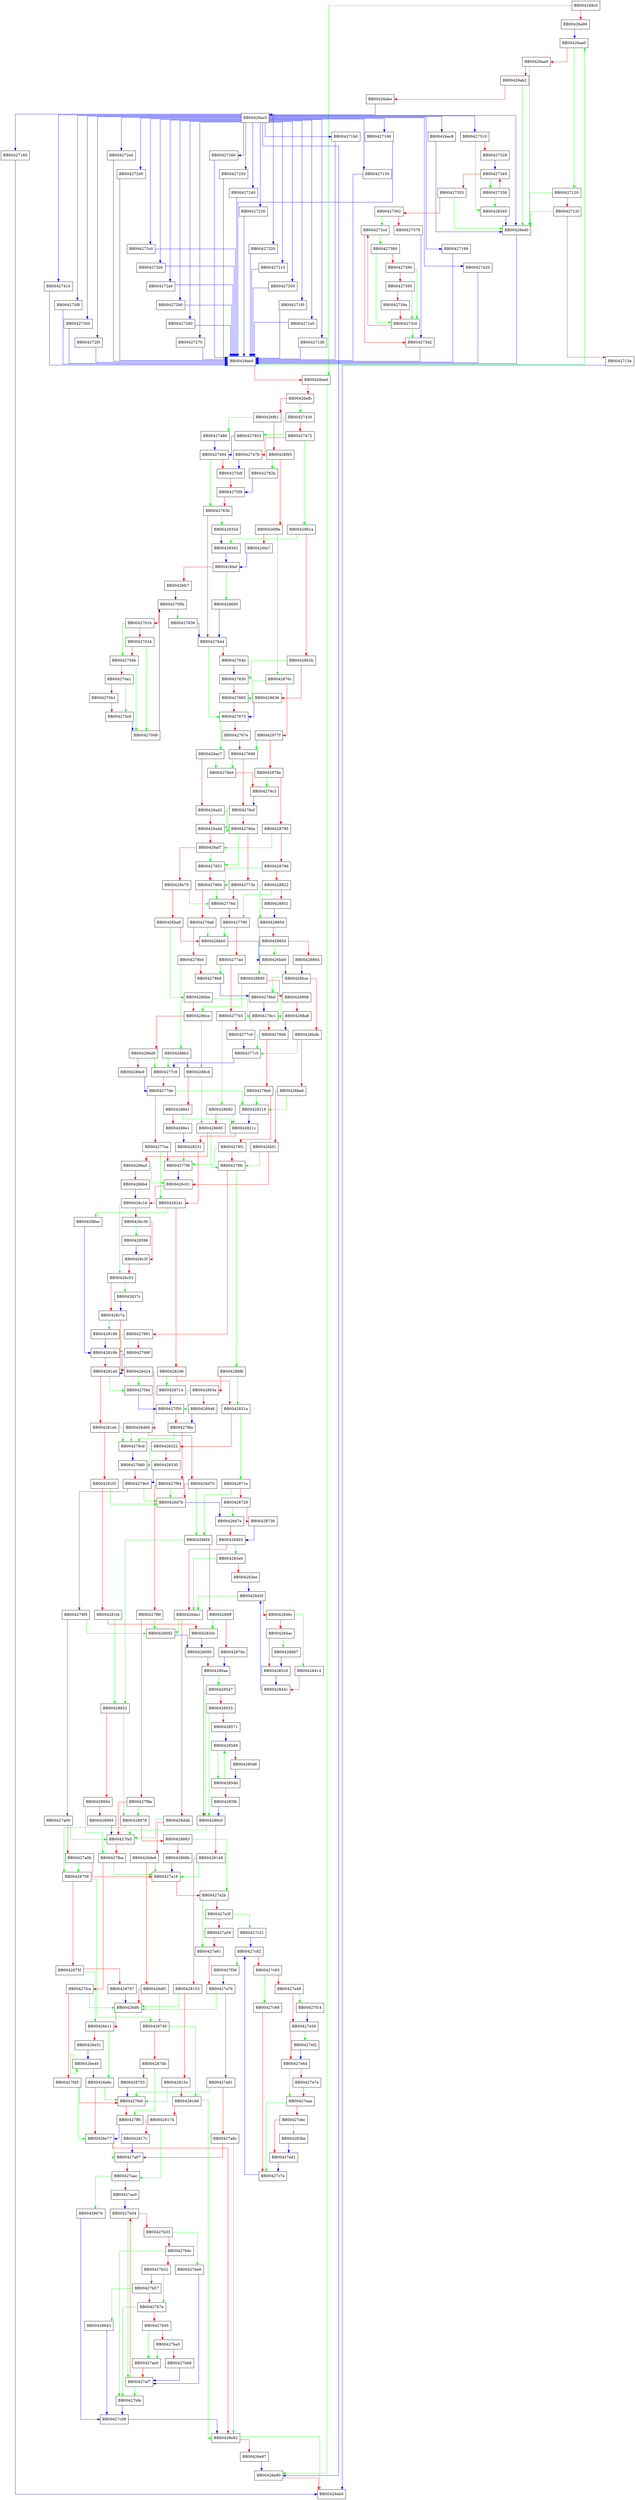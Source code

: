 digraph list_main {
  node [shape="box"];
  graph [splines=ortho];
  BB004269c0 -> BB00426eed [color="green"];
  BB004269c0 -> BB00426a96 [color="red"];
  BB00426a96 -> BB00426aa0 [color="blue"];
  BB00426aa0 -> BB00427120 [color="green"];
  BB00426aa0 -> BB00426aa9 [color="red"];
  BB00426aa9 -> BB00426ed0 [color="green"];
  BB00426aa9 -> BB00426ab2 [color="red"];
  BB00426ab2 -> BB00426ed0 [color="green"];
  BB00426ab2 -> BB00426abe [color="red"];
  BB00426abe -> BB00426ac5 [color="blue"];
  BB00426ac5 -> BB00426e90 [color="blue"];
  BB00426ac5 -> BB00426ed0 [color="blue"];
  BB00426ac5 -> BB00427180 [color="blue"];
  BB00426ac5 -> BB00427150 [color="blue"];
  BB00426ac5 -> BB00427168 [color="blue"];
  BB00426ac5 -> BB00426ec8 [color="blue"];
  BB00426ac5 -> BB00427420 [color="blue"];
  BB00426ac5 -> BB00427410 [color="blue"];
  BB00426ac5 -> BB004273f8 [color="blue"];
  BB00426ac5 -> BB00427310 [color="blue"];
  BB00426ac5 -> BB00427300 [color="blue"];
  BB00426ac5 -> BB004272f0 [color="blue"];
  BB00426ac5 -> BB004272e0 [color="blue"];
  BB00426ac5 -> BB004272d0 [color="blue"];
  BB00426ac5 -> BB004272c0 [color="blue"];
  BB00426ac5 -> BB004272b0 [color="blue"];
  BB00426ac5 -> BB004272a0 [color="blue"];
  BB00426ac5 -> BB00427290 [color="blue"];
  BB00426ac5 -> BB00427280 [color="blue"];
  BB00426ac5 -> BB00427270 [color="blue"];
  BB00426ac5 -> BB00427260 [color="blue"];
  BB00426ac5 -> BB00427250 [color="blue"];
  BB00426ac5 -> BB00427240 [color="blue"];
  BB00426ac5 -> BB00427230 [color="blue"];
  BB00426ac5 -> BB00427220 [color="blue"];
  BB00426ac5 -> BB00427210 [color="blue"];
  BB00426ac5 -> BB00427200 [color="blue"];
  BB00426ac5 -> BB004271f0 [color="blue"];
  BB00426ac5 -> BB004271e0 [color="blue"];
  BB00426ac5 -> BB004271d0 [color="blue"];
  BB00426ac5 -> BB004271b0 [color="blue"];
  BB00426ac5 -> BB00427198 [color="blue"];
  BB00426ac7 -> BB004279a9 [color="green"];
  BB00426ac7 -> BB00426ad2 [color="red"];
  BB00426ad2 -> BB004276ba [color="green"];
  BB00426ad2 -> BB00426add [color="red"];
  BB00426add -> BB00426af7 [color="red"];
  BB00426af7 -> BB00427851 [color="green"];
  BB00426af7 -> BB00426b79 [color="red"];
  BB00426b79 -> BB0042776d [color="green"];
  BB00426b79 -> BB00426ba8 [color="red"];
  BB00426ba8 -> BB004286be [color="green"];
  BB00426ba8 -> BB00426bb0 [color="red"];
  BB00426bb0 -> BB00426bb9 [color="blue"];
  BB00426bb9 -> BB00426bce [color="red"];
  BB00426bce -> BB004278bd [color="green"];
  BB00426bce -> BB00426bdb [color="red"];
  BB00426bdb -> BB004277c5 [color="green"];
  BB00426bdb -> BB00426be6 [color="red"];
  BB00426be6 -> BB00428218 [color="green"];
  BB00426be6 -> BB00426bf1 [color="red"];
  BB00426bf1 -> BB004278fc [color="green"];
  BB00426bf1 -> BB00426c01 [color="red"];
  BB00426c01 -> BB00426c16 [color="red"];
  BB00426c16 -> BB00426c53 [color="green"];
  BB00426c16 -> BB00426c36 [color="red"];
  BB00426c36 -> BB00428396 [color="green"];
  BB00426c36 -> BB00426c3f [color="red"];
  BB00426c3f -> BB00426c53 [color="red"];
  BB00426c53 -> BB0042837c [color="green"];
  BB00426c53 -> BB00426c7a [color="red"];
  BB00426c7a -> BB00428188 [color="green"];
  BB00426c7a -> BB00426d24 [color="red"];
  BB00426d24 -> BB00427f4d [color="green"];
  BB00426d24 -> BB00426d68 [color="red"];
  BB00426d68 -> BB004279cd [color="green"];
  BB00426d68 -> BB00426d70 [color="red"];
  BB00426d70 -> BB004286f4 [color="green"];
  BB00426d70 -> BB00426d7b [color="red"];
  BB00426d7b -> BB00426d7e [color="blue"];
  BB00426d7e -> BB00426d93 [color="red"];
  BB00426d93 -> BB004283e0 [color="green"];
  BB00426d93 -> BB00426da1 [color="red"];
  BB00426da1 -> BB00428092 [color="green"];
  BB00426da1 -> BB00426ddb [color="red"];
  BB00426ddb -> BB00427fa5 [color="green"];
  BB00426ddb -> BB00426de6 [color="red"];
  BB00426de6 -> BB00427a16 [color="green"];
  BB00426de6 -> BB00426df1 [color="red"];
  BB00426df1 -> BB00428740 [color="green"];
  BB00426df1 -> BB00426dfc [color="red"];
  BB00426dfc -> BB00426e11 [color="red"];
  BB00426e11 -> BB00426e6c [color="green"];
  BB00426e11 -> BB00426e31 [color="red"];
  BB00426e31 -> BB00426e40 [color="blue"];
  BB00426e40 -> BB00426e40 [color="green"];
  BB00426e40 -> BB00426e6c [color="red"];
  BB00426e6c -> BB00427fe0 [color="green"];
  BB00426e6c -> BB00426e77 [color="red"];
  BB00426e77 -> BB00427a97 [color="green"];
  BB00426e77 -> BB00426e82 [color="red"];
  BB00426e82 -> BB00426eb0 [color="green"];
  BB00426e82 -> BB00426e87 [color="red"];
  BB00426e87 -> BB00426e90 [color="blue"];
  BB00426e90 -> BB00426eb0 [color="red"];
  BB00426ec8 -> BB00426ed0 [color="blue"];
  BB00426ed0 -> BB00426ee0 [color="blue"];
  BB00426ee0 -> BB00426aa0 [color="green"];
  BB00426ee0 -> BB00426eed [color="red"];
  BB00426eed -> BB00426e90 [color="green"];
  BB00426eed -> BB00426efb [color="red"];
  BB00426efb -> BB00427430 [color="green"];
  BB00426efb -> BB00426f61 [color="red"];
  BB00426f61 -> BB00427486 [color="green"];
  BB00426f61 -> BB00426f95 [color="red"];
  BB00426f95 -> BB0042782b [color="green"];
  BB00426f95 -> BB00426f9e [color="red"];
  BB00426f9e -> BB0042876c [color="green"];
  BB00426f9e -> BB00426fa7 [color="red"];
  BB00426fa7 -> BB00426faf [color="blue"];
  BB00426faf -> BB00428600 [color="green"];
  BB00426faf -> BB00426fc7 [color="red"];
  BB00426fc7 -> BB0042700b [color="blue"];
  BB00427008 -> BB0042700b [color="blue"];
  BB0042700b -> BB00427838 [color="green"];
  BB0042700b -> BB0042701b [color="red"];
  BB0042701b -> BB0042704b [color="green"];
  BB0042701b -> BB00427034 [color="red"];
  BB00427034 -> BB00427008 [color="green"];
  BB00427034 -> BB0042704b [color="red"];
  BB0042704b -> BB00427008 [color="green"];
  BB0042704b -> BB004270a1 [color="red"];
  BB004270a1 -> BB004270c6 [color="green"];
  BB004270a1 -> BB004270b1 [color="red"];
  BB004270b1 -> BB004270c6 [color="red"];
  BB004270c6 -> BB00427008 [color="blue"];
  BB00427120 -> BB00426ed0 [color="green"];
  BB00427120 -> BB0042712f [color="red"];
  BB0042712f -> BB00426ed0 [color="green"];
  BB0042712f -> BB0042713e [color="red"];
  BB0042713e -> BB00426eb0 [color="blue"];
  BB00427150 -> BB00426ee0 [color="blue"];
  BB00427168 -> BB00426ee0 [color="blue"];
  BB00427180 -> BB00426eb0 [color="blue"];
  BB00427198 -> BB00426ee0 [color="blue"];
  BB004271b0 -> BB00426ee0 [color="blue"];
  BB004271d0 -> BB00426ee0 [color="blue"];
  BB004271e0 -> BB00426ee0 [color="blue"];
  BB004271f0 -> BB00426ee0 [color="blue"];
  BB00427200 -> BB00426ee0 [color="blue"];
  BB00427210 -> BB00426ee0 [color="blue"];
  BB00427220 -> BB00426ee0 [color="blue"];
  BB00427230 -> BB00426ee0 [color="blue"];
  BB00427240 -> BB00426ee0 [color="blue"];
  BB00427250 -> BB00426ee0 [color="blue"];
  BB00427260 -> BB00426ee0 [color="blue"];
  BB00427270 -> BB00426ee0 [color="blue"];
  BB00427280 -> BB00426ee0 [color="blue"];
  BB00427290 -> BB00426ee0 [color="blue"];
  BB004272a0 -> BB00426ee0 [color="blue"];
  BB004272b0 -> BB00426ee0 [color="blue"];
  BB004272c0 -> BB00426ee0 [color="blue"];
  BB004272d0 -> BB00426ee0 [color="blue"];
  BB004272e0 -> BB00426ee0 [color="blue"];
  BB004272f0 -> BB00426ee0 [color="blue"];
  BB00427300 -> BB00426ee0 [color="blue"];
  BB00427310 -> BB00428340 [color="green"];
  BB00427310 -> BB00427328 [color="red"];
  BB00427328 -> BB00427349 [color="blue"];
  BB00427338 -> BB00428340 [color="green"];
  BB00427338 -> BB00427349 [color="red"];
  BB00427349 -> BB00427338 [color="green"];
  BB00427349 -> BB00427355 [color="red"];
  BB00427355 -> BB00426ed0 [color="green"];
  BB00427355 -> BB00427362 [color="red"];
  BB00427362 -> BB004273cd [color="green"];
  BB00427362 -> BB00427379 [color="red"];
  BB00427379 -> BB004273d2 [color="blue"];
  BB00427380 -> BB004273c0 [color="green"];
  BB00427380 -> BB00427390 [color="red"];
  BB00427390 -> BB004273c0 [color="green"];
  BB00427390 -> BB00427395 [color="red"];
  BB00427395 -> BB004273c0 [color="green"];
  BB00427395 -> BB0042739a [color="red"];
  BB0042739a -> BB004273c0 [color="red"];
  BB004273c0 -> BB004273d2 [color="green"];
  BB004273c0 -> BB004273cd [color="red"];
  BB004273cd -> BB00427380 [color="green"];
  BB004273cd -> BB004273d2 [color="red"];
  BB004273d2 -> BB00426ee0 [color="blue"];
  BB004273f8 -> BB00426ee0 [color="blue"];
  BB00427410 -> BB00426ee0 [color="blue"];
  BB00427420 -> BB00426ee0 [color="blue"];
  BB00427430 -> BB00427803 [color="green"];
  BB00427430 -> BB00427472 [color="red"];
  BB00427472 -> BB0042861a [color="green"];
  BB00427472 -> BB0042747b [color="red"];
  BB0042747b -> BB004275df [color="blue"];
  BB00427486 -> BB00427494 [color="blue"];
  BB00427494 -> BB0042763b [color="green"];
  BB00427494 -> BB004275df [color="red"];
  BB004275df -> BB004275f9 [color="red"];
  BB004275f9 -> BB0042763b [color="red"];
  BB0042763b -> BB0042835d [color="green"];
  BB0042763b -> BB00427644 [color="red"];
  BB00427644 -> BB00427673 [color="green"];
  BB00427644 -> BB0042764b [color="red"];
  BB0042764b -> BB00427650 [color="blue"];
  BB00427650 -> BB00427665 [color="red"];
  BB00427665 -> BB00427673 [color="red"];
  BB00427673 -> BB00426ac7 [color="green"];
  BB00427673 -> BB0042767e [color="red"];
  BB0042767e -> BB00427698 [color="red"];
  BB00427698 -> BB004279a9 [color="green"];
  BB00427698 -> BB004276af [color="red"];
  BB004276af -> BB00426add [color="green"];
  BB004276af -> BB004276ba [color="red"];
  BB004276ba -> BB00427851 [color="green"];
  BB004276ba -> BB0042773e [color="red"];
  BB0042773e -> BB00428859 [color="green"];
  BB0042773e -> BB0042776d [color="red"];
  BB0042776d -> BB00427790 [color="red"];
  BB00427790 -> BB00426bb0 [color="green"];
  BB00427790 -> BB004277ad [color="red"];
  BB004277ad -> BB004278b8 [color="green"];
  BB004277ad -> BB004277b5 [color="red"];
  BB004277b5 -> BB00428682 [color="green"];
  BB004277b5 -> BB004277c0 [color="red"];
  BB004277c0 -> BB004277c5 [color="blue"];
  BB004277c5 -> BB004277c9 [color="blue"];
  BB004277c9 -> BB004277de [color="red"];
  BB004277de -> BB00428218 [color="green"];
  BB004277de -> BB004277ee [color="red"];
  BB004277ee -> BB00428241 [color="green"];
  BB004277ee -> BB004277f9 [color="red"];
  BB004277f9 -> BB00426c01 [color="blue"];
  BB00427803 -> BB00427494 [color="blue"];
  BB0042782b -> BB004275f9 [color="blue"];
  BB00427838 -> BB00427644 [color="blue"];
  BB00427851 -> BB0042786b [color="red"];
  BB0042786b -> BB0042776d [color="green"];
  BB0042786b -> BB004278a8 [color="red"];
  BB004278a8 -> BB00426bb0 [color="green"];
  BB004278a8 -> BB004278b0 [color="red"];
  BB004278b0 -> BB004288b3 [color="green"];
  BB004278b0 -> BB004278b8 [color="red"];
  BB004278b8 -> BB004278bd [color="blue"];
  BB004278bd -> BB004278c1 [color="blue"];
  BB004278c1 -> BB004278d6 [color="red"];
  BB004278d6 -> BB004277c5 [color="green"];
  BB004278d6 -> BB004278e6 [color="red"];
  BB004278e6 -> BB00428218 [color="green"];
  BB004278e6 -> BB004278f1 [color="red"];
  BB004278f1 -> BB004277f9 [color="green"];
  BB004278f1 -> BB004278fc [color="red"];
  BB004278fc -> BB004288f6 [color="green"];
  BB004278fc -> BB00427991 [color="red"];
  BB00427991 -> BB0042818b [color="green"];
  BB00427991 -> BB0042799f [color="red"];
  BB0042799f -> BB004281a0 [color="blue"];
  BB004279a9 -> BB004279c3 [color="red"];
  BB004279c3 -> BB004276af [color="blue"];
  BB004279cd -> BB004279d0 [color="blue"];
  BB004279d0 -> BB004279e5 [color="red"];
  BB004279e5 -> BB00426d7b [color="green"];
  BB004279e5 -> BB004279f5 [color="red"];
  BB004279f5 -> BB00428092 [color="green"];
  BB004279f5 -> BB00427a00 [color="red"];
  BB00427a00 -> BB00427fa5 [color="green"];
  BB00427a00 -> BB00427a0b [color="red"];
  BB00427a0b -> BB00428758 [color="green"];
  BB00427a0b -> BB00427a16 [color="red"];
  BB00427a16 -> BB00427a2b [color="red"];
  BB00427a2b -> BB00427a61 [color="green"];
  BB00427a2b -> BB00427a3f [color="red"];
  BB00427a3f -> BB00427c21 [color="green"];
  BB00427a3f -> BB00427a59 [color="red"];
  BB00427a59 -> BB00427a61 [color="red"];
  BB00427a61 -> BB00427a76 [color="red"];
  BB00427a76 -> BB00426dfc [color="green"];
  BB00427a76 -> BB00427a81 [color="red"];
  BB00427a81 -> BB00427fe0 [color="green"];
  BB00427a81 -> BB00427a8c [color="red"];
  BB00427a8c -> BB00426e82 [color="green"];
  BB00427a8c -> BB00427a97 [color="red"];
  BB00427a97 -> BB00427aac [color="red"];
  BB00427aac -> BB0042867b [color="green"];
  BB00427aac -> BB00427ac0 [color="red"];
  BB00427ac0 -> BB00427b04 [color="blue"];
  BB00427ae0 -> BB00427af7 [color="red"];
  BB00427af7 -> BB00427bfe [color="green"];
  BB00427af7 -> BB00427b04 [color="red"];
  BB00427b04 -> BB00427af7 [color="green"];
  BB00427b04 -> BB00427b33 [color="red"];
  BB00427b33 -> BB00427be0 [color="green"];
  BB00427b33 -> BB00427b4c [color="red"];
  BB00427b4c -> BB00427bfe [color="green"];
  BB00427b4c -> BB00427b52 [color="red"];
  BB00427b52 -> BB00427b7e [color="green"];
  BB00427b52 -> BB00427b57 [color="red"];
  BB00427b57 -> BB00428643 [color="green"];
  BB00427b57 -> BB00427b7e [color="red"];
  BB00427b7e -> BB00427bfe [color="green"];
  BB00427b7e -> BB00427b95 [color="red"];
  BB00427b95 -> BB00427ae0 [color="green"];
  BB00427b95 -> BB00427ba5 [color="red"];
  BB00427ba5 -> BB00427ae0 [color="green"];
  BB00427ba5 -> BB00427bb8 [color="red"];
  BB00427bb8 -> BB00427af7 [color="blue"];
  BB00427be0 -> BB00427af7 [color="blue"];
  BB00427bfe -> BB00427c08 [color="blue"];
  BB00427c08 -> BB00426e82 [color="blue"];
  BB00427c21 -> BB00427c82 [color="blue"];
  BB00427c68 -> BB00427c7e [color="red"];
  BB00427c7e -> BB00427c82 [color="blue"];
  BB00427c82 -> BB00427f36 [color="green"];
  BB00427c82 -> BB00427c93 [color="red"];
  BB00427c93 -> BB00427c68 [color="green"];
  BB00427c93 -> BB00427e48 [color="red"];
  BB00427e48 -> BB00427f14 [color="green"];
  BB00427e48 -> BB00427e58 [color="red"];
  BB00427e58 -> BB00427ef2 [color="green"];
  BB00427e58 -> BB00427e6d [color="red"];
  BB00427e6d -> BB00427eae [color="green"];
  BB00427e6d -> BB00427e7e [color="red"];
  BB00427e7e -> BB00427eae [color="red"];
  BB00427eae -> BB00427c7e [color="green"];
  BB00427eae -> BB00427ebc [color="red"];
  BB00427ebc -> BB004283be [color="green"];
  BB00427ebc -> BB00427ed1 [color="red"];
  BB00427ed1 -> BB00427c7e [color="blue"];
  BB00427ef2 -> BB00427e6d [color="blue"];
  BB00427f14 -> BB00427e58 [color="blue"];
  BB00427f36 -> BB00427a76 [color="blue"];
  BB00427f4d -> BB00427f50 [color="blue"];
  BB00427f50 -> BB00427f6e [color="red"];
  BB00427f6e -> BB004279cd [color="green"];
  BB00427f6e -> BB00427f84 [color="red"];
  BB00427f84 -> BB00426d7b [color="green"];
  BB00427f84 -> BB00427f8f [color="red"];
  BB00427f8f -> BB00428092 [color="green"];
  BB00427f8f -> BB00427f9a [color="red"];
  BB00427f9a -> BB00428878 [color="green"];
  BB00427f9a -> BB00427fa5 [color="red"];
  BB00427fa5 -> BB00427fba [color="red"];
  BB00427fba -> BB00427a16 [color="green"];
  BB00427fba -> BB00427fca [color="red"];
  BB00427fca -> BB00426dfc [color="green"];
  BB00427fca -> BB00427fd5 [color="red"];
  BB00427fd5 -> BB00426e77 [color="green"];
  BB00427fd5 -> BB00427fe0 [color="red"];
  BB00427fe0 -> BB00427ff5 [color="red"];
  BB00427ff5 -> BB00426e77 [color="blue"];
  BB00428092 -> BB00428095 [color="blue"];
  BB00428095 -> BB004280aa [color="red"];
  BB004280aa -> BB00428547 [color="green"];
  BB004280aa -> BB004280c0 [color="red"];
  BB004280c0 -> BB00427fa5 [color="green"];
  BB004280c0 -> BB00428148 [color="red"];
  BB00428148 -> BB00427a16 [color="green"];
  BB00428148 -> BB00428153 [color="red"];
  BB00428153 -> BB00426dfc [color="green"];
  BB00428153 -> BB0042815e [color="red"];
  BB0042815e -> BB00427fe0 [color="green"];
  BB0042815e -> BB00428169 [color="red"];
  BB00428169 -> BB00426e82 [color="green"];
  BB00428169 -> BB00428174 [color="red"];
  BB00428174 -> BB00427aac [color="green"];
  BB00428174 -> BB0042817c [color="red"];
  BB0042817c -> BB00427a97 [color="blue"];
  BB00428188 -> BB0042818b [color="blue"];
  BB0042818b -> BB004281a0 [color="red"];
  BB004281a0 -> BB00427f4d [color="green"];
  BB004281a0 -> BB004281eb [color="red"];
  BB004281eb -> BB004279cd [color="green"];
  BB004281eb -> BB004281f3 [color="red"];
  BB004281f3 -> BB00426d7b [color="green"];
  BB004281f3 -> BB004281fe [color="red"];
  BB004281fe -> BB00428952 [color="green"];
  BB004281fe -> BB0042820c [color="red"];
  BB0042820c -> BB00428095 [color="blue"];
  BB00428218 -> BB0042821c [color="blue"];
  BB0042821c -> BB00428231 [color="red"];
  BB00428231 -> BB004277f9 [color="green"];
  BB00428231 -> BB00428241 [color="red"];
  BB00428241 -> BB004288ec [color="green"];
  BB00428241 -> BB004282d6 [color="red"];
  BB004282d6 -> BB00428714 [color="green"];
  BB004282d6 -> BB0042831a [color="red"];
  BB0042831a -> BB0042871e [color="green"];
  BB0042831a -> BB00428322 [color="red"];
  BB00428322 -> BB004279d0 [color="green"];
  BB00428322 -> BB00428330 [color="red"];
  BB00428330 -> BB004279e5 [color="blue"];
  BB00428340 -> BB00426ed0 [color="blue"];
  BB0042835d -> BB00428362 [color="blue"];
  BB00428362 -> BB00426faf [color="blue"];
  BB0042837c -> BB00426c7a [color="blue"];
  BB00428396 -> BB00426c3f [color="blue"];
  BB004283be -> BB00427ed1 [color="blue"];
  BB004283e0 -> BB00426da1 [color="green"];
  BB004283e0 -> BB004283ee [color="red"];
  BB004283ee -> BB0042845f [color="blue"];
  BB00428414 -> BB0042845c [color="red"];
  BB0042845c -> BB0042845f [color="blue"];
  BB0042845f -> BB00426da1 [color="green"];
  BB0042845f -> BB0042846c [color="red"];
  BB0042846c -> BB00428414 [color="green"];
  BB0042846c -> BB004284ac [color="red"];
  BB004284ac -> BB00428667 [color="green"];
  BB004284ac -> BB0042852d [color="red"];
  BB0042852d -> BB0042845c [color="blue"];
  BB00428547 -> BB004280c0 [color="green"];
  BB00428547 -> BB00428555 [color="red"];
  BB00428555 -> BB004280c0 [color="green"];
  BB00428555 -> BB00428571 [color="red"];
  BB00428571 -> BB00428589 [color="blue"];
  BB00428589 -> BB004285dd [color="green"];
  BB00428589 -> BB004285d6 [color="red"];
  BB004285d6 -> BB004285dd [color="blue"];
  BB004285dd -> BB00428589 [color="green"];
  BB004285dd -> BB004285fb [color="red"];
  BB004285fb -> BB004280c0 [color="blue"];
  BB00428600 -> BB00427644 [color="blue"];
  BB0042861a -> BB00428362 [color="green"];
  BB0042861a -> BB0042862b [color="red"];
  BB0042862b -> BB00427650 [color="green"];
  BB0042862b -> BB00428636 [color="red"];
  BB00428636 -> BB00427673 [color="blue"];
  BB00428643 -> BB00427c08 [color="blue"];
  BB00428667 -> BB0042852d [color="blue"];
  BB0042867b -> BB00427c08 [color="blue"];
  BB00428682 -> BB0042821c [color="green"];
  BB00428682 -> BB00428695 [color="red"];
  BB00428695 -> BB004278fc [color="green"];
  BB00428695 -> BB004286a5 [color="red"];
  BB004286a5 -> BB00426c01 [color="green"];
  BB004286a5 -> BB004286b4 [color="red"];
  BB004286b4 -> BB00426c16 [color="blue"];
  BB004286be -> BB004278c1 [color="green"];
  BB004286be -> BB004286ce [color="red"];
  BB004286ce -> BB004288c6 [color="green"];
  BB004286ce -> BB004286d9 [color="red"];
  BB004286d9 -> BB004277c9 [color="green"];
  BB004286d9 -> BB004286e9 [color="red"];
  BB004286e9 -> BB004277de [color="blue"];
  BB004286f4 -> BB00428952 [color="green"];
  BB004286f4 -> BB004286ff [color="red"];
  BB004286ff -> BB0042820c [color="green"];
  BB004286ff -> BB0042870a [color="red"];
  BB0042870a -> BB004280aa [color="blue"];
  BB00428714 -> BB00427f50 [color="blue"];
  BB0042871e -> BB004286f4 [color="green"];
  BB0042871e -> BB00428728 [color="red"];
  BB00428728 -> BB00426d7e [color="green"];
  BB00428728 -> BB00428736 [color="red"];
  BB00428736 -> BB00426d93 [color="blue"];
  BB00428740 -> BB00428169 [color="green"];
  BB00428740 -> BB0042874b [color="red"];
  BB0042874b -> BB00427ff5 [color="green"];
  BB0042874b -> BB00428753 [color="red"];
  BB00428753 -> BB00427fe0 [color="blue"];
  BB00428758 -> BB00428740 [color="green"];
  BB00428758 -> BB0042875f [color="red"];
  BB0042875f -> BB00426e11 [color="green"];
  BB0042875f -> BB00428767 [color="red"];
  BB00428767 -> BB00426dfc [color="blue"];
  BB0042876c -> BB00427665 [color="green"];
  BB0042876c -> BB0042877f [color="red"];
  BB0042877f -> BB00427698 [color="green"];
  BB0042877f -> BB0042878a [color="red"];
  BB0042878a -> BB004279c3 [color="green"];
  BB0042878a -> BB00428795 [color="red"];
  BB00428795 -> BB00426af7 [color="green"];
  BB00428795 -> BB0042879d [color="red"];
  BB0042879d -> BB0042786b [color="green"];
  BB0042879d -> BB00428822 [color="red"];
  BB00428822 -> BB00427790 [color="green"];
  BB00428822 -> BB00428851 [color="red"];
  BB00428851 -> BB00428859 [color="blue"];
  BB00428859 -> BB00428890 [color="green"];
  BB00428859 -> BB0042885d [color="red"];
  BB0042885d -> BB00426bb9 [color="green"];
  BB0042885d -> BB0042886d [color="red"];
  BB0042886d -> BB00426bce [color="blue"];
  BB00428878 -> BB00428758 [color="green"];
  BB00428878 -> BB00428883 [color="red"];
  BB00428883 -> BB00427a2b [color="green"];
  BB00428883 -> BB0042888b [color="red"];
  BB0042888b -> BB00427a16 [color="blue"];
  BB00428890 -> BB004286ce [color="green"];
  BB00428890 -> BB00428898 [color="red"];
  BB00428898 -> BB004278c1 [color="green"];
  BB00428898 -> BB004288a8 [color="red"];
  BB004288a8 -> BB004278d6 [color="blue"];
  BB004288b3 -> BB004277c9 [color="green"];
  BB004288b3 -> BB004288c6 [color="red"];
  BB004288c6 -> BB00428695 [color="green"];
  BB004288c6 -> BB004288d1 [color="red"];
  BB004288d1 -> BB0042821c [color="green"];
  BB004288d1 -> BB004288e1 [color="red"];
  BB004288e1 -> BB00428231 [color="blue"];
  BB004288ec -> BB0042818b [color="blue"];
  BB004288f6 -> BB0042831a [color="green"];
  BB004288f6 -> BB0042893a [color="red"];
  BB0042893a -> BB00427f50 [color="green"];
  BB0042893a -> BB00428948 [color="red"];
  BB00428948 -> BB00427f6e [color="blue"];
  BB00428952 -> BB00428878 [color="green"];
  BB00428952 -> BB0042895d [color="red"];
  BB0042895d -> BB00427fba [color="green"];
  BB0042895d -> BB00428965 [color="red"];
  BB00428965 -> BB00427fa5 [color="blue"];
}